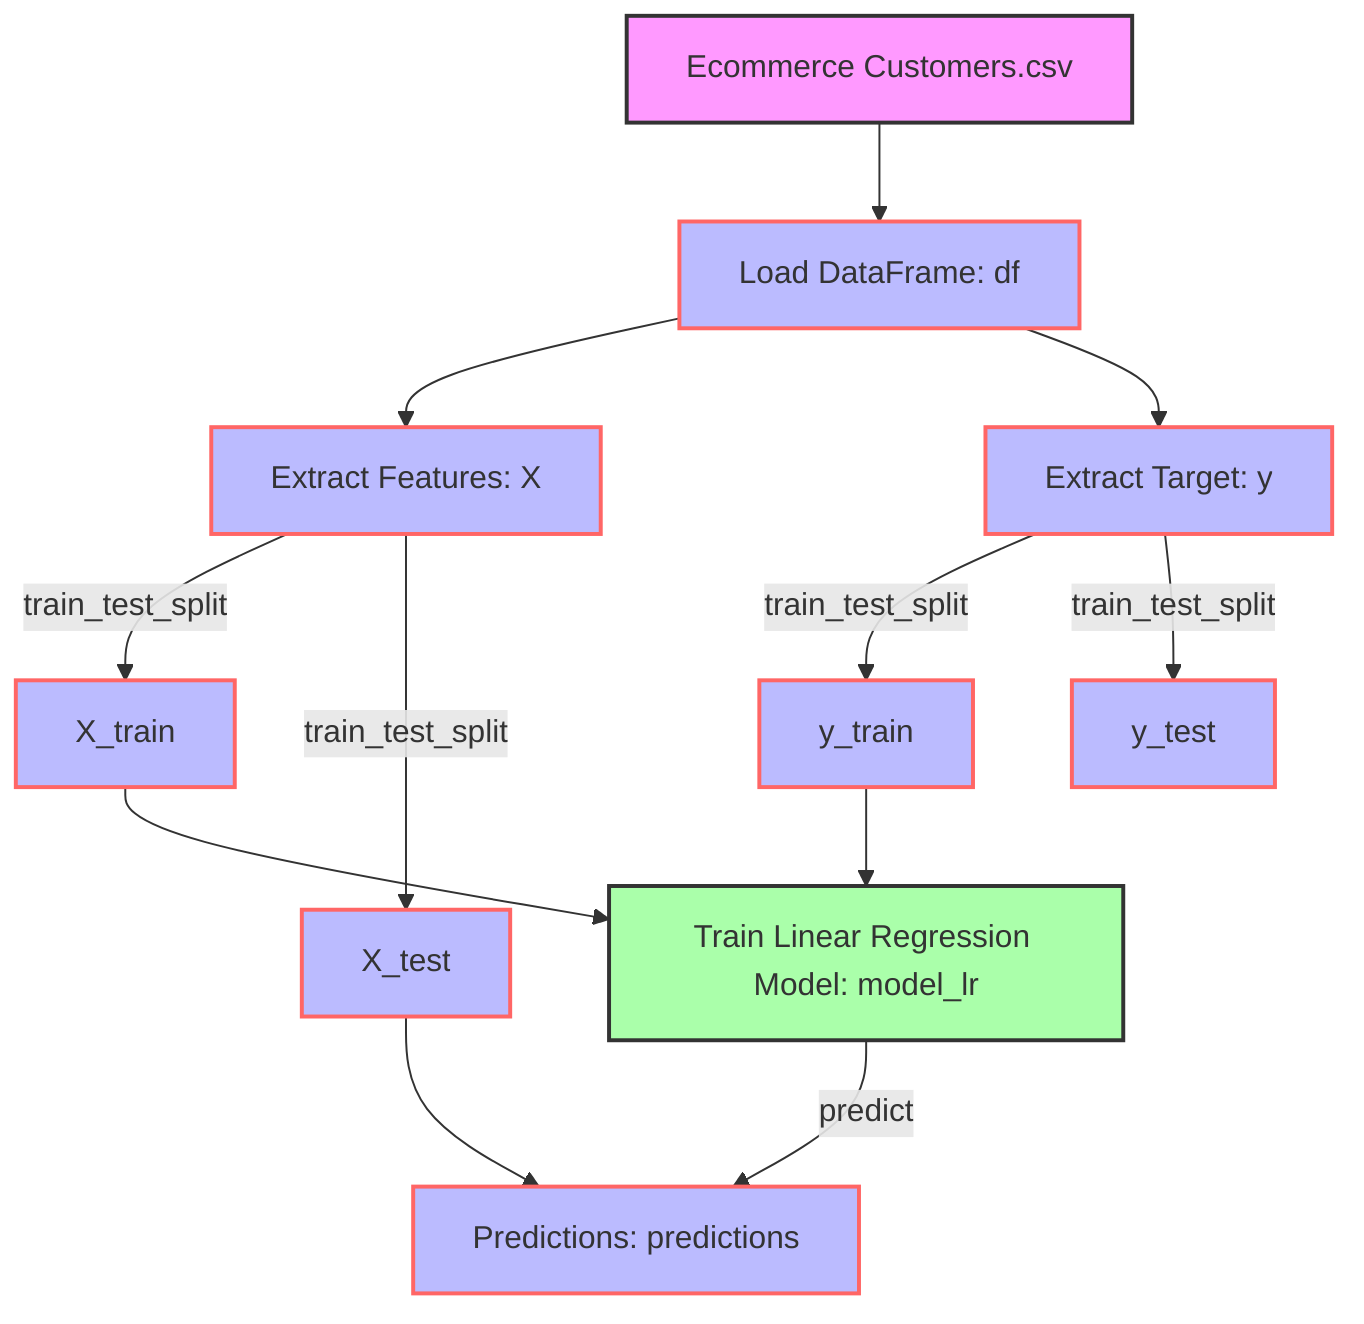 flowchart TD
    %% Data Source
    A[Ecommerce Customers.csv]:::data_source --> B[Load DataFrame: df]:::data_variable
    
    %% Data Preparation
    B --> C[Extract Features: X]:::data_variable
    B --> D[Extract Target: y]:::data_variable
    
    %% Train-Test Split
    C -->|train_test_split| E[X_train]:::data_variable
    C -->|train_test_split| F[X_test]:::data_variable
    D -->|train_test_split| G[y_train]:::data_variable
    D -->|train_test_split| H[y_test]:::data_variable
    
    %% Model Training
    E --> I[Train Linear Regression Model: model_lr]:::model
    G --> I
    
    %% Prediction
    I -->|predict| J[Predictions: predictions]:::data_variable
    F --> J
    
    %% Node Styles
    classDef data_source fill:#f9f,stroke:#333,stroke-width:2px;
    classDef data_variable fill:#bbf,stroke:#f66,stroke-width:2px;
    classDef model fill:#afa,stroke:#333,stroke-width:2px;

    %% Node Descriptions
    click A "Data source containing customer information"
    click B "DataFrame containing the loaded eCommerce data"
    click C "Features for model training"
    click D "Target variable for model training"
    click E "Training subset of features"
    click F "Testing subset of features"
    click G "Training subset of target variable"
    click H "Testing subset of target variable"
    click I "Linear Regression model used for prediction"
    click J "Predicted Yearly Amount Spent values"